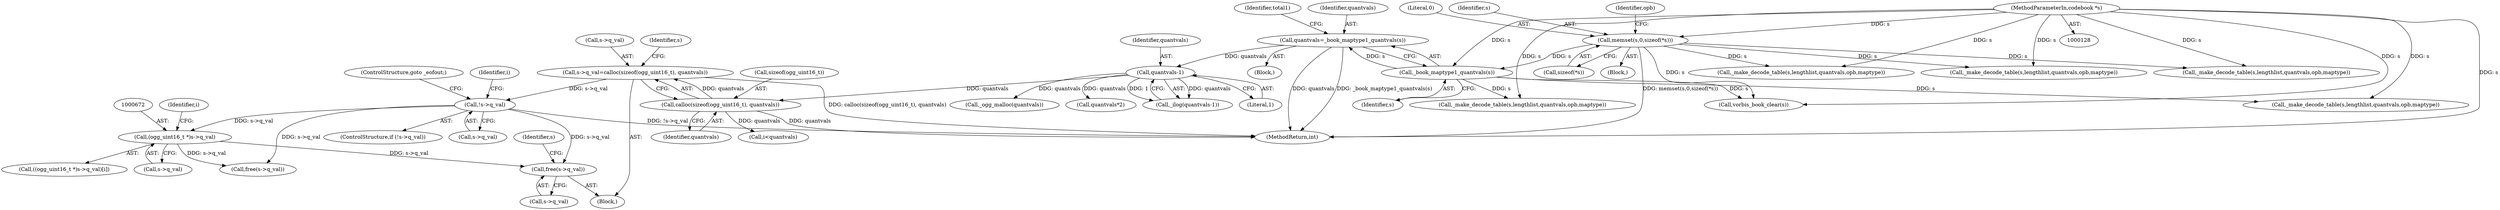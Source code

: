 digraph "0_Android_eeb4e45d5683f88488c083ecf142dc89bc3f0b47_8@API" {
"1000741" [label="(Call,free(s->q_val))"];
"1000655" [label="(Call,!s->q_val)"];
"1000646" [label="(Call,s->q_val=calloc(sizeof(ogg_uint16_t), quantvals))"];
"1000650" [label="(Call,calloc(sizeof(ogg_uint16_t), quantvals))"];
"1000622" [label="(Call,quantvals-1)"];
"1000582" [label="(Call,quantvals=_book_maptype1_quantvals(s))"];
"1000584" [label="(Call,_book_maptype1_quantvals(s))"];
"1000143" [label="(Call,memset(s,0,sizeof(*s)))"];
"1000130" [label="(MethodParameterIn,codebook *s)"];
"1000671" [label="(Call,(ogg_uint16_t *)s->q_val)"];
"1001177" [label="(MethodReturn,int)"];
"1000664" [label="(Call,i<quantvals)"];
"1000130" [label="(MethodParameterIn,codebook *s)"];
"1000763" [label="(Call,_ogg_malloc(quantvals))"];
"1000742" [label="(Call,s->q_val)"];
"1000893" [label="(Call,_make_decode_table(s,lengthlist,quantvals,opb,maptype))"];
"1000650" [label="(Call,calloc(sizeof(ogg_uint16_t), quantvals))"];
"1000645" [label="(Block,)"];
"1000655" [label="(Call,!s->q_val)"];
"1000583" [label="(Identifier,quantvals)"];
"1000145" [label="(Literal,0)"];
"1000654" [label="(ControlStructure,if (!s->q_val))"];
"1000533" [label="(Block,)"];
"1000144" [label="(Identifier,s)"];
"1000585" [label="(Identifier,s)"];
"1000657" [label="(Identifier,s)"];
"1000622" [label="(Call,quantvals-1)"];
"1000647" [label="(Call,s->q_val)"];
"1000651" [label="(Call,sizeof(ogg_uint16_t))"];
"1000662" [label="(Identifier,i)"];
"1000582" [label="(Call,quantvals=_book_maptype1_quantvals(s))"];
"1000573" [label="(Call,_make_decode_table(s,lengthlist,quantvals,opb,maptype))"];
"1000623" [label="(Identifier,quantvals)"];
"1001170" [label="(Call,free(s->q_val))"];
"1000802" [label="(Call,quantvals*2)"];
"1000131" [label="(Block,)"];
"1000152" [label="(Identifier,opb)"];
"1000621" [label="(Call,_ilog(quantvals-1))"];
"1000970" [label="(Call,_make_decode_table(s,lengthlist,quantvals,opb,maptype))"];
"1000741" [label="(Call,free(s->q_val))"];
"1000656" [label="(Call,s->q_val)"];
"1000676" [label="(Identifier,i)"];
"1000670" [label="(Call,((ogg_uint16_t *)s->q_val)[i])"];
"1000671" [label="(Call,(ogg_uint16_t *)s->q_val)"];
"1000673" [label="(Call,s->q_val)"];
"1000747" [label="(Identifier,s)"];
"1000646" [label="(Call,s->q_val=calloc(sizeof(ogg_uint16_t), quantvals))"];
"1000584" [label="(Call,_book_maptype1_quantvals(s))"];
"1000733" [label="(Call,_make_decode_table(s,lengthlist,quantvals,opb,maptype))"];
"1000624" [label="(Literal,1)"];
"1000589" [label="(Identifier,total1)"];
"1000143" [label="(Call,memset(s,0,sizeof(*s)))"];
"1000653" [label="(Identifier,quantvals)"];
"1001166" [label="(Call,vorbis_book_clear(s))"];
"1000146" [label="(Call,sizeof(*s))"];
"1001021" [label="(Call,_make_decode_table(s,lengthlist,quantvals,opb,maptype))"];
"1000659" [label="(ControlStructure,goto _eofout;)"];
"1000741" -> "1000645"  [label="AST: "];
"1000741" -> "1000742"  [label="CFG: "];
"1000742" -> "1000741"  [label="AST: "];
"1000747" -> "1000741"  [label="CFG: "];
"1000655" -> "1000741"  [label="DDG: s->q_val"];
"1000671" -> "1000741"  [label="DDG: s->q_val"];
"1000655" -> "1000654"  [label="AST: "];
"1000655" -> "1000656"  [label="CFG: "];
"1000656" -> "1000655"  [label="AST: "];
"1000659" -> "1000655"  [label="CFG: "];
"1000662" -> "1000655"  [label="CFG: "];
"1000655" -> "1001177"  [label="DDG: !s->q_val"];
"1000646" -> "1000655"  [label="DDG: s->q_val"];
"1000655" -> "1000671"  [label="DDG: s->q_val"];
"1000655" -> "1001170"  [label="DDG: s->q_val"];
"1000646" -> "1000645"  [label="AST: "];
"1000646" -> "1000650"  [label="CFG: "];
"1000647" -> "1000646"  [label="AST: "];
"1000650" -> "1000646"  [label="AST: "];
"1000657" -> "1000646"  [label="CFG: "];
"1000646" -> "1001177"  [label="DDG: calloc(sizeof(ogg_uint16_t), quantvals)"];
"1000650" -> "1000646"  [label="DDG: quantvals"];
"1000650" -> "1000653"  [label="CFG: "];
"1000651" -> "1000650"  [label="AST: "];
"1000653" -> "1000650"  [label="AST: "];
"1000650" -> "1001177"  [label="DDG: quantvals"];
"1000622" -> "1000650"  [label="DDG: quantvals"];
"1000650" -> "1000664"  [label="DDG: quantvals"];
"1000622" -> "1000621"  [label="AST: "];
"1000622" -> "1000624"  [label="CFG: "];
"1000623" -> "1000622"  [label="AST: "];
"1000624" -> "1000622"  [label="AST: "];
"1000621" -> "1000622"  [label="CFG: "];
"1000622" -> "1000621"  [label="DDG: quantvals"];
"1000622" -> "1000621"  [label="DDG: 1"];
"1000582" -> "1000622"  [label="DDG: quantvals"];
"1000622" -> "1000763"  [label="DDG: quantvals"];
"1000622" -> "1000802"  [label="DDG: quantvals"];
"1000582" -> "1000533"  [label="AST: "];
"1000582" -> "1000584"  [label="CFG: "];
"1000583" -> "1000582"  [label="AST: "];
"1000584" -> "1000582"  [label="AST: "];
"1000589" -> "1000582"  [label="CFG: "];
"1000582" -> "1001177"  [label="DDG: quantvals"];
"1000582" -> "1001177"  [label="DDG: _book_maptype1_quantvals(s)"];
"1000584" -> "1000582"  [label="DDG: s"];
"1000584" -> "1000585"  [label="CFG: "];
"1000585" -> "1000584"  [label="AST: "];
"1000143" -> "1000584"  [label="DDG: s"];
"1000130" -> "1000584"  [label="DDG: s"];
"1000584" -> "1000733"  [label="DDG: s"];
"1000584" -> "1000893"  [label="DDG: s"];
"1000584" -> "1001166"  [label="DDG: s"];
"1000143" -> "1000131"  [label="AST: "];
"1000143" -> "1000146"  [label="CFG: "];
"1000144" -> "1000143"  [label="AST: "];
"1000145" -> "1000143"  [label="AST: "];
"1000146" -> "1000143"  [label="AST: "];
"1000152" -> "1000143"  [label="CFG: "];
"1000143" -> "1001177"  [label="DDG: memset(s,0,sizeof(*s))"];
"1000130" -> "1000143"  [label="DDG: s"];
"1000143" -> "1000573"  [label="DDG: s"];
"1000143" -> "1000970"  [label="DDG: s"];
"1000143" -> "1001021"  [label="DDG: s"];
"1000143" -> "1001166"  [label="DDG: s"];
"1000130" -> "1000128"  [label="AST: "];
"1000130" -> "1001177"  [label="DDG: s"];
"1000130" -> "1000573"  [label="DDG: s"];
"1000130" -> "1000733"  [label="DDG: s"];
"1000130" -> "1000893"  [label="DDG: s"];
"1000130" -> "1000970"  [label="DDG: s"];
"1000130" -> "1001021"  [label="DDG: s"];
"1000130" -> "1001166"  [label="DDG: s"];
"1000671" -> "1000670"  [label="AST: "];
"1000671" -> "1000673"  [label="CFG: "];
"1000672" -> "1000671"  [label="AST: "];
"1000673" -> "1000671"  [label="AST: "];
"1000676" -> "1000671"  [label="CFG: "];
"1000671" -> "1001170"  [label="DDG: s->q_val"];
}
